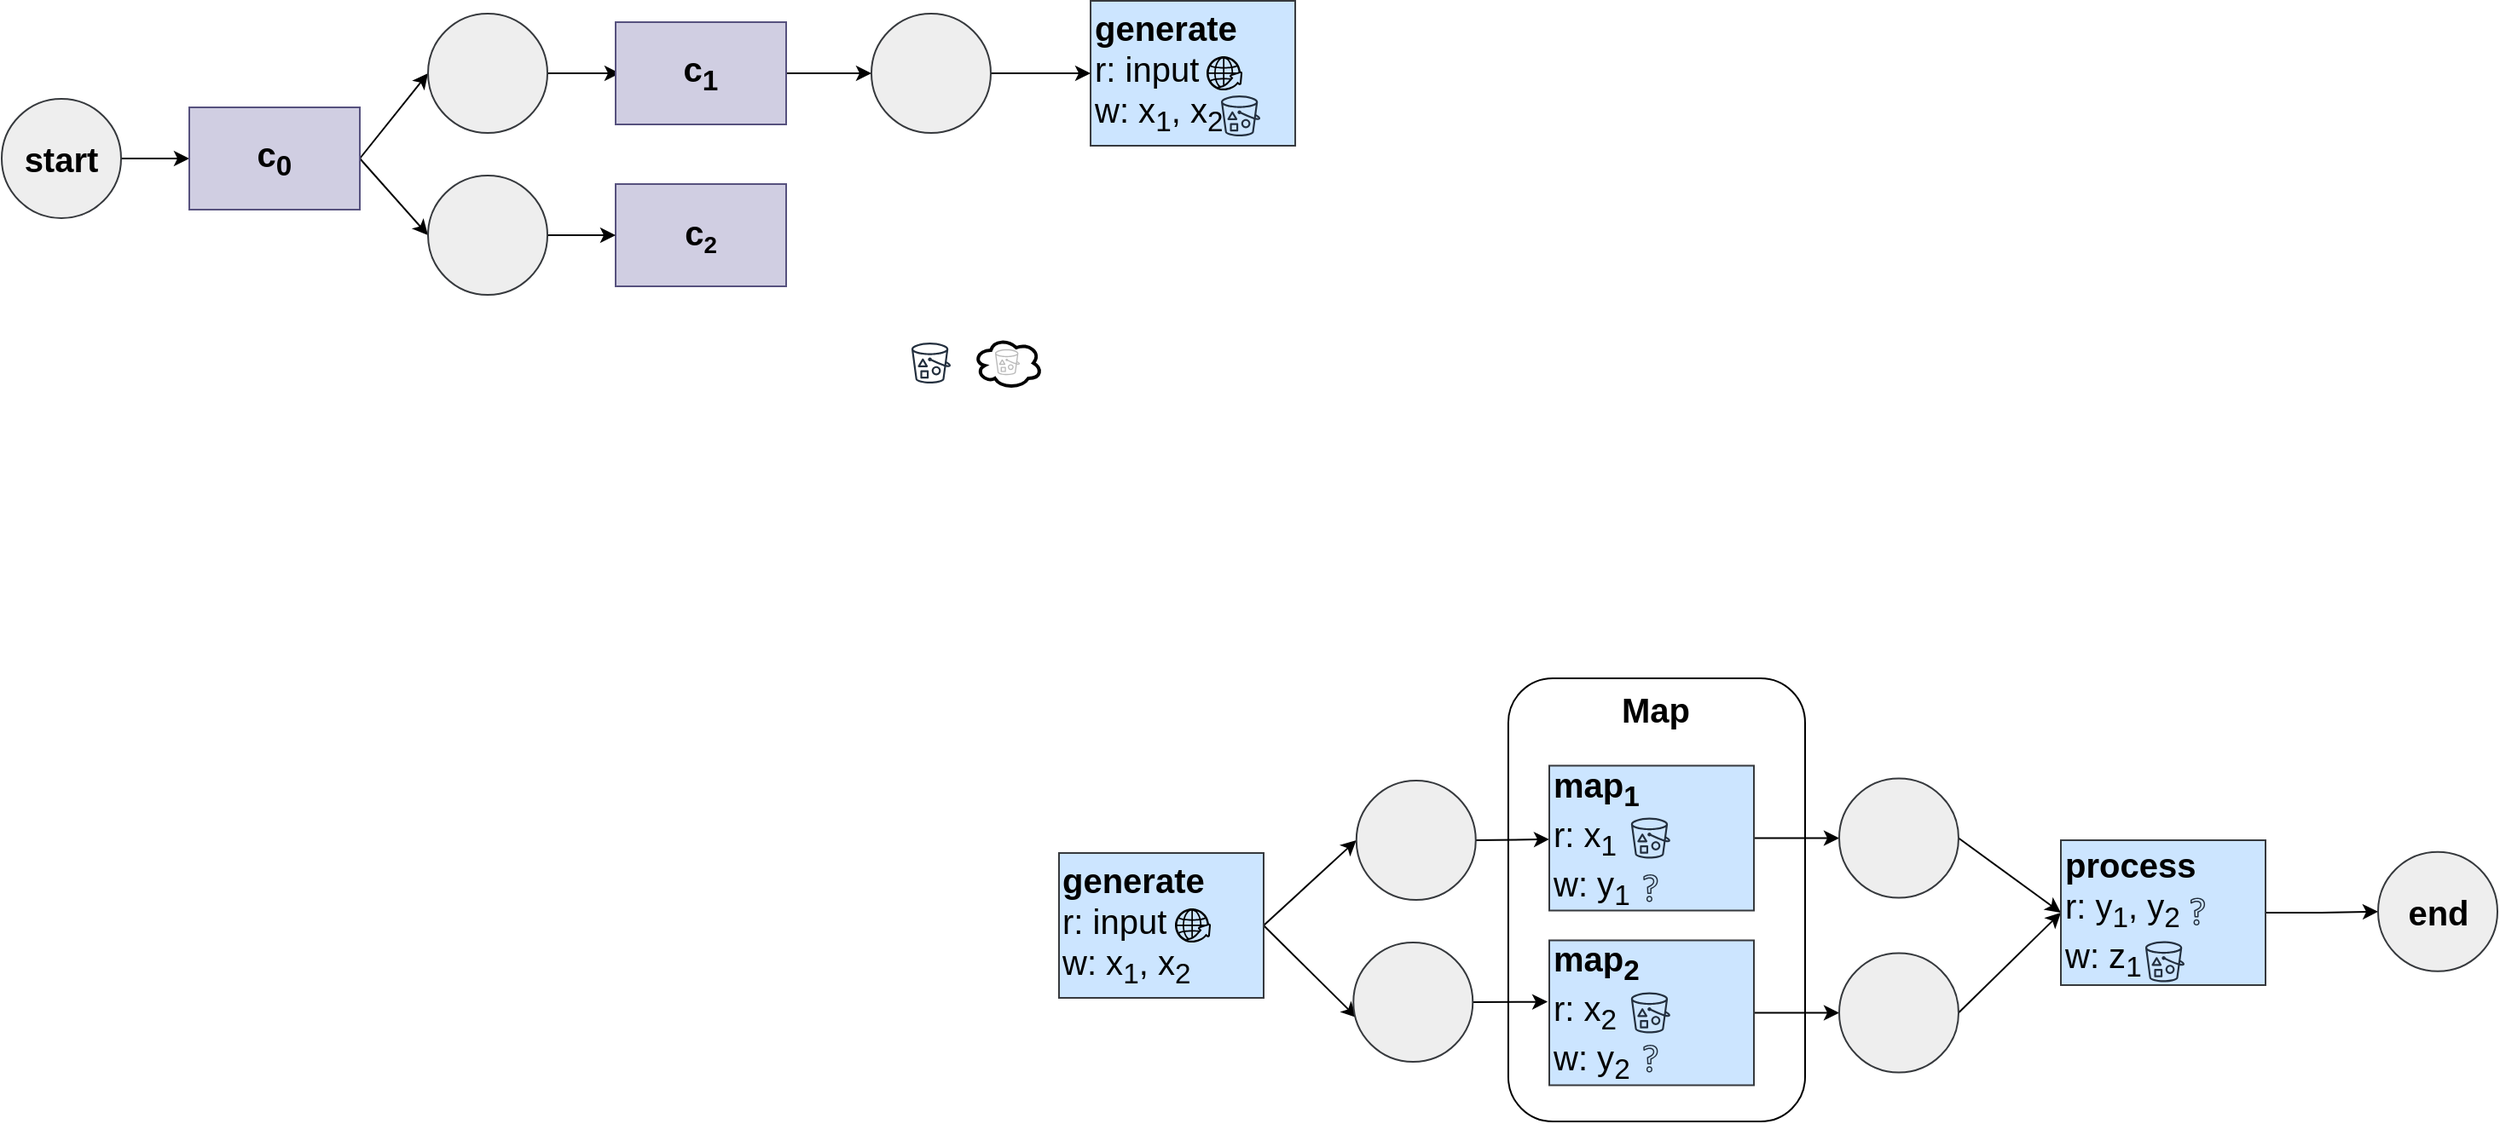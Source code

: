 <mxfile version="15.4.0" type="device"><diagram id="yiRDfCdH8cYX3cv1Tssn" name="Page-1"><mxGraphModel dx="2819" dy="1176" grid="1" gridSize="10" guides="1" tooltips="1" connect="1" arrows="1" fold="1" page="1" pageScale="1" pageWidth="827" pageHeight="1169" math="0" shadow="0"><root><mxCell id="0"/><mxCell id="1" parent="0"/><mxCell id="RQtrrZ3ROyKTZi_biovk-33" value="&lt;b&gt;Map&lt;/b&gt;" style="rounded=1;whiteSpace=wrap;html=1;fontSize=20;align=center;verticalAlign=top;" parent="1" vertex="1"><mxGeometry x="203.46" y="720" width="174.04" height="260" as="geometry"/></mxCell><mxCell id="RQtrrZ3ROyKTZi_biovk-3" style="edgeStyle=orthogonalEdgeStyle;rounded=0;orthogonalLoop=1;jettySize=auto;html=1;entryX=0;entryY=0.5;entryDx=0;entryDy=0;fontSize=20;" parent="1" source="RQtrrZ3ROyKTZi_biovk-1" target="RQtrrZ3ROyKTZi_biovk-2" edge="1"><mxGeometry relative="1" as="geometry"/></mxCell><mxCell id="RQtrrZ3ROyKTZi_biovk-1" value="start" style="ellipse;whiteSpace=wrap;html=1;aspect=fixed;fontSize=20;fontStyle=1;fillColor=#eeeeee;strokeColor=#36393d;" parent="1" vertex="1"><mxGeometry x="-680" y="380" width="70" height="70" as="geometry"/></mxCell><mxCell id="RQtrrZ3ROyKTZi_biovk-6" style="rounded=0;orthogonalLoop=1;jettySize=auto;html=1;entryX=0;entryY=0.5;entryDx=0;entryDy=0;fontSize=20;exitX=1;exitY=0.5;exitDx=0;exitDy=0;" parent="1" source="RQtrrZ3ROyKTZi_biovk-2" target="RQtrrZ3ROyKTZi_biovk-5" edge="1"><mxGeometry relative="1" as="geometry"/></mxCell><mxCell id="CbNxi4T1dEzjD8uQ3He0-6" style="edgeStyle=none;rounded=0;orthogonalLoop=1;jettySize=auto;html=1;exitX=1;exitY=0.5;exitDx=0;exitDy=0;entryX=0;entryY=0.5;entryDx=0;entryDy=0;" edge="1" parent="1" source="RQtrrZ3ROyKTZi_biovk-2" target="CbNxi4T1dEzjD8uQ3He0-5"><mxGeometry relative="1" as="geometry"/></mxCell><mxCell id="RQtrrZ3ROyKTZi_biovk-2" value="c&lt;sub&gt;0&lt;/sub&gt;" style="rounded=0;whiteSpace=wrap;html=1;fontSize=20;fillColor=#d0cee2;strokeColor=#56517e;fontStyle=1" parent="1" vertex="1"><mxGeometry x="-570" y="385" width="100" height="60" as="geometry"/></mxCell><mxCell id="RQtrrZ3ROyKTZi_biovk-8" style="edgeStyle=orthogonalEdgeStyle;rounded=0;orthogonalLoop=1;jettySize=auto;html=1;entryX=0;entryY=0.5;entryDx=0;entryDy=0;fontSize=20;" parent="1" source="RQtrrZ3ROyKTZi_biovk-5" edge="1"><mxGeometry relative="1" as="geometry"><mxPoint x="-317.5" y="365" as="targetPoint"/></mxGeometry></mxCell><mxCell id="RQtrrZ3ROyKTZi_biovk-5" value="" style="ellipse;whiteSpace=wrap;html=1;aspect=fixed;fontSize=20;fontStyle=1;fillColor=#eeeeee;strokeColor=#36393d;" parent="1" vertex="1"><mxGeometry x="-430.0" y="330" width="70" height="70" as="geometry"/></mxCell><mxCell id="RQtrrZ3ROyKTZi_biovk-11" style="rounded=0;orthogonalLoop=1;jettySize=auto;html=1;entryX=0;entryY=0.5;entryDx=0;entryDy=0;fontSize=20;exitX=1;exitY=0.5;exitDx=0;exitDy=0;" parent="1" target="RQtrrZ3ROyKTZi_biovk-10" edge="1"><mxGeometry relative="1" as="geometry"><mxPoint x="60" y="865" as="sourcePoint"/></mxGeometry></mxCell><mxCell id="RQtrrZ3ROyKTZi_biovk-16" style="edgeStyle=none;rounded=0;orthogonalLoop=1;jettySize=auto;html=1;exitX=1;exitY=0.5;exitDx=0;exitDy=0;entryX=0.027;entryY=0.629;entryDx=0;entryDy=0;entryPerimeter=0;fontSize=20;" parent="1" target="RQtrrZ3ROyKTZi_biovk-15" edge="1"><mxGeometry relative="1" as="geometry"><mxPoint x="60" y="865" as="sourcePoint"/></mxGeometry></mxCell><mxCell id="RQtrrZ3ROyKTZi_biovk-18" style="edgeStyle=none;rounded=0;orthogonalLoop=1;jettySize=auto;html=1;exitX=1;exitY=0.5;exitDx=0;exitDy=0;fontSize=20;" parent="1" source="RQtrrZ3ROyKTZi_biovk-10" target="RQtrrZ3ROyKTZi_biovk-14" edge="1"><mxGeometry relative="1" as="geometry"/></mxCell><mxCell id="RQtrrZ3ROyKTZi_biovk-10" value="" style="ellipse;whiteSpace=wrap;html=1;aspect=fixed;fontSize=20;fontStyle=1;fillColor=#eeeeee;strokeColor=#36393d;" parent="1" vertex="1"><mxGeometry x="114.39" y="780" width="70" height="70" as="geometry"/></mxCell><mxCell id="RQtrrZ3ROyKTZi_biovk-21" style="edgeStyle=none;rounded=0;orthogonalLoop=1;jettySize=auto;html=1;exitX=1;exitY=0.5;exitDx=0;exitDy=0;entryX=0;entryY=0.5;entryDx=0;entryDy=0;fontSize=20;" parent="1" source="RQtrrZ3ROyKTZi_biovk-14" target="RQtrrZ3ROyKTZi_biovk-20" edge="1"><mxGeometry relative="1" as="geometry"/></mxCell><mxCell id="RQtrrZ3ROyKTZi_biovk-14" value="&lt;b&gt;map&lt;sub&gt;1&lt;/sub&gt;&lt;br&gt;&lt;/b&gt;r: x&lt;sub&gt;1&lt;/sub&gt;&lt;br&gt;w: y&lt;sub&gt;1&lt;/sub&gt;" style="rounded=0;whiteSpace=wrap;html=1;fontSize=20;align=left;fillColor=#cce5ff;strokeColor=#36393d;" parent="1" vertex="1"><mxGeometry x="227.5" y="771.25" width="120" height="85" as="geometry"/></mxCell><mxCell id="RQtrrZ3ROyKTZi_biovk-19" style="edgeStyle=none;rounded=0;orthogonalLoop=1;jettySize=auto;html=1;exitX=1;exitY=0.5;exitDx=0;exitDy=0;entryX=-0.008;entryY=0.424;entryDx=0;entryDy=0;entryPerimeter=0;fontSize=20;" parent="1" source="RQtrrZ3ROyKTZi_biovk-15" target="RQtrrZ3ROyKTZi_biovk-17" edge="1"><mxGeometry relative="1" as="geometry"/></mxCell><mxCell id="RQtrrZ3ROyKTZi_biovk-15" value="" style="ellipse;whiteSpace=wrap;html=1;aspect=fixed;fontSize=20;fontStyle=1;fillColor=#eeeeee;strokeColor=#36393d;" parent="1" vertex="1"><mxGeometry x="112.64" y="875" width="70" height="70" as="geometry"/></mxCell><mxCell id="RQtrrZ3ROyKTZi_biovk-23" style="edgeStyle=none;rounded=0;orthogonalLoop=1;jettySize=auto;html=1;exitX=1;exitY=0.5;exitDx=0;exitDy=0;entryX=0;entryY=0.5;entryDx=0;entryDy=0;fontSize=20;" parent="1" source="RQtrrZ3ROyKTZi_biovk-17" target="RQtrrZ3ROyKTZi_biovk-22" edge="1"><mxGeometry relative="1" as="geometry"/></mxCell><mxCell id="RQtrrZ3ROyKTZi_biovk-17" value="&lt;b&gt;map&lt;sub&gt;2&lt;/sub&gt;&lt;/b&gt;&lt;br&gt;r: x&lt;sub&gt;2&lt;/sub&gt;&lt;br&gt;w: y&lt;sub&gt;2&lt;/sub&gt;" style="rounded=0;whiteSpace=wrap;html=1;fontSize=20;align=left;fillColor=#cce5ff;strokeColor=#36393d;" parent="1" vertex="1"><mxGeometry x="227.5" y="873.75" width="120" height="85" as="geometry"/></mxCell><mxCell id="RQtrrZ3ROyKTZi_biovk-29" style="edgeStyle=none;rounded=0;orthogonalLoop=1;jettySize=auto;html=1;exitX=1;exitY=0.5;exitDx=0;exitDy=0;entryX=0;entryY=0.5;entryDx=0;entryDy=0;fontSize=20;" parent="1" source="RQtrrZ3ROyKTZi_biovk-20" target="RQtrrZ3ROyKTZi_biovk-24" edge="1"><mxGeometry relative="1" as="geometry"/></mxCell><mxCell id="RQtrrZ3ROyKTZi_biovk-20" value="" style="ellipse;whiteSpace=wrap;html=1;aspect=fixed;fontSize=20;fontStyle=1;fillColor=#eeeeee;strokeColor=#36393d;" parent="1" vertex="1"><mxGeometry x="397.5" y="778.75" width="70" height="70" as="geometry"/></mxCell><mxCell id="RQtrrZ3ROyKTZi_biovk-30" style="edgeStyle=none;rounded=0;orthogonalLoop=1;jettySize=auto;html=1;exitX=1;exitY=0.5;exitDx=0;exitDy=0;fontSize=20;entryX=0;entryY=0.5;entryDx=0;entryDy=0;" parent="1" source="RQtrrZ3ROyKTZi_biovk-22" target="RQtrrZ3ROyKTZi_biovk-24" edge="1"><mxGeometry relative="1" as="geometry"><mxPoint x="547.5" y="860" as="targetPoint"/></mxGeometry></mxCell><mxCell id="RQtrrZ3ROyKTZi_biovk-22" value="" style="ellipse;whiteSpace=wrap;html=1;aspect=fixed;fontSize=20;fontStyle=1;fillColor=#eeeeee;strokeColor=#36393d;" parent="1" vertex="1"><mxGeometry x="397.5" y="881.25" width="70" height="70" as="geometry"/></mxCell><mxCell id="XuiCxOrEiAkXEOWXw-MB-2" style="edgeStyle=orthogonalEdgeStyle;rounded=0;orthogonalLoop=1;jettySize=auto;html=1;entryX=0;entryY=0.5;entryDx=0;entryDy=0;" parent="1" source="RQtrrZ3ROyKTZi_biovk-24" target="XuiCxOrEiAkXEOWXw-MB-1" edge="1"><mxGeometry relative="1" as="geometry"/></mxCell><mxCell id="RQtrrZ3ROyKTZi_biovk-24" value="&lt;b&gt;process&lt;/b&gt;&lt;br&gt;r: y&lt;sub&gt;1&lt;/sub&gt;, y&lt;sub&gt;2&lt;/sub&gt;&lt;br&gt;w: z&lt;sub&gt;1&lt;/sub&gt;" style="rounded=0;whiteSpace=wrap;html=1;fontSize=20;align=left;fillColor=#cce5ff;strokeColor=#36393d;" parent="1" vertex="1"><mxGeometry x="527.5" y="815" width="120" height="85" as="geometry"/></mxCell><mxCell id="RQtrrZ3ROyKTZi_biovk-25" value="" style="sketch=0;outlineConnect=0;fontColor=#232F3E;gradientColor=none;fillColor=#232F3E;strokeColor=none;dashed=0;verticalLabelPosition=bottom;verticalAlign=top;align=center;html=1;fontSize=12;fontStyle=0;aspect=fixed;pointerEvents=1;shape=mxgraph.aws4.question;" parent="1" vertex="1"><mxGeometry x="282.66" y="835" width="8.54" height="16.25" as="geometry"/></mxCell><mxCell id="RQtrrZ3ROyKTZi_biovk-26" value="" style="sketch=0;outlineConnect=0;fontColor=#232F3E;gradientColor=none;fillColor=#232F3E;strokeColor=none;dashed=0;verticalLabelPosition=bottom;verticalAlign=top;align=center;html=1;fontSize=12;fontStyle=0;aspect=fixed;pointerEvents=1;shape=mxgraph.aws4.question;" parent="1" vertex="1"><mxGeometry x="282.66" y="935" width="8.54" height="16.25" as="geometry"/></mxCell><mxCell id="RQtrrZ3ROyKTZi_biovk-27" value="" style="sketch=0;outlineConnect=0;fontColor=#232F3E;gradientColor=none;strokeColor=#232F3E;fillColor=none;dashed=0;verticalLabelPosition=bottom;verticalAlign=top;align=center;html=1;fontSize=12;fontStyle=0;aspect=fixed;shape=mxgraph.aws4.resourceIcon;resIcon=mxgraph.aws4.bucket_with_objects;" parent="1" vertex="1"><mxGeometry x="271.93" y="798.75" width="30" height="30" as="geometry"/></mxCell><mxCell id="RQtrrZ3ROyKTZi_biovk-28" value="" style="sketch=0;outlineConnect=0;fontColor=#232F3E;gradientColor=none;strokeColor=#232F3E;fillColor=none;dashed=0;verticalLabelPosition=bottom;verticalAlign=top;align=center;html=1;fontSize=12;fontStyle=0;aspect=fixed;shape=mxgraph.aws4.resourceIcon;resIcon=mxgraph.aws4.bucket_with_objects;" parent="1" vertex="1"><mxGeometry x="271.93" y="901.25" width="30" height="30" as="geometry"/></mxCell><mxCell id="RQtrrZ3ROyKTZi_biovk-31" value="" style="sketch=0;outlineConnect=0;fontColor=#232F3E;gradientColor=none;fillColor=#232F3E;strokeColor=none;dashed=0;verticalLabelPosition=bottom;verticalAlign=top;align=center;html=1;fontSize=12;fontStyle=0;aspect=fixed;pointerEvents=1;shape=mxgraph.aws4.question;" parent="1" vertex="1"><mxGeometry x="603.5" y="848.75" width="8.54" height="16.25" as="geometry"/></mxCell><mxCell id="RQtrrZ3ROyKTZi_biovk-32" value="" style="sketch=0;outlineConnect=0;fontColor=#232F3E;gradientColor=none;strokeColor=#232F3E;fillColor=none;dashed=0;verticalLabelPosition=bottom;verticalAlign=top;align=center;html=1;fontSize=12;fontStyle=0;aspect=fixed;shape=mxgraph.aws4.resourceIcon;resIcon=mxgraph.aws4.bucket_with_objects;" parent="1" vertex="1"><mxGeometry x="573.5" y="871.25" width="30" height="30" as="geometry"/></mxCell><mxCell id="XuiCxOrEiAkXEOWXw-MB-1" value="end" style="ellipse;whiteSpace=wrap;html=1;aspect=fixed;fontSize=20;fontStyle=1;fillColor=#eeeeee;strokeColor=#36393d;" parent="1" vertex="1"><mxGeometry x="713.5" y="821.87" width="70" height="70" as="geometry"/></mxCell><mxCell id="CbNxi4T1dEzjD8uQ3He0-1" value="&lt;b&gt;generate&lt;/b&gt;&lt;br&gt;r: input&lt;br&gt;w: x&lt;sub&gt;1&lt;/sub&gt;, x&lt;sub&gt;2&lt;/sub&gt;" style="rounded=0;whiteSpace=wrap;html=1;fontSize=20;align=left;fillColor=#cce5ff;strokeColor=#36393d;" vertex="1" parent="1"><mxGeometry x="-60" y="822.5" width="120" height="85" as="geometry"/></mxCell><mxCell id="RQtrrZ3ROyKTZi_biovk-9" value="" style="sketch=0;html=1;aspect=fixed;strokeColor=none;shadow=0;align=center;verticalAlign=top;fillColor=#000000;shape=mxgraph.gcp2.globe_world" parent="1" vertex="1"><mxGeometry x="8" y="855" width="21.05" height="20" as="geometry"/></mxCell><mxCell id="RQtrrZ3ROyKTZi_biovk-12" value="" style="sketch=0;outlineConnect=0;fontColor=#232F3E;gradientColor=none;strokeColor=#232F3E;fillColor=none;dashed=0;verticalLabelPosition=bottom;verticalAlign=top;align=center;html=1;fontSize=12;fontStyle=0;aspect=fixed;shape=mxgraph.aws4.resourceIcon;resIcon=mxgraph.aws4.bucket_with_objects;" parent="1" vertex="1"><mxGeometry x="-150" y="520" width="30" height="30" as="geometry"/></mxCell><mxCell id="CbNxi4T1dEzjD8uQ3He0-12" style="edgeStyle=none;rounded=0;orthogonalLoop=1;jettySize=auto;html=1;exitX=1;exitY=0.5;exitDx=0;exitDy=0;entryX=0;entryY=0.5;entryDx=0;entryDy=0;" edge="1" parent="1" source="CbNxi4T1dEzjD8uQ3He0-3" target="CbNxi4T1dEzjD8uQ3He0-11"><mxGeometry relative="1" as="geometry"/></mxCell><mxCell id="CbNxi4T1dEzjD8uQ3He0-3" value="c&lt;sub&gt;1&lt;/sub&gt;" style="rounded=0;whiteSpace=wrap;html=1;fontSize=20;fillColor=#d0cee2;strokeColor=#56517e;fontStyle=1" vertex="1" parent="1"><mxGeometry x="-320" y="335" width="100" height="60" as="geometry"/></mxCell><mxCell id="CbNxi4T1dEzjD8uQ3He0-4" value="c&lt;span style=&quot;font-size: 16.667px&quot;&gt;&lt;sub&gt;2&lt;/sub&gt;&lt;/span&gt;" style="rounded=0;whiteSpace=wrap;html=1;fontSize=20;fillColor=#d0cee2;strokeColor=#56517e;fontStyle=1" vertex="1" parent="1"><mxGeometry x="-320" y="430" width="100" height="60" as="geometry"/></mxCell><mxCell id="CbNxi4T1dEzjD8uQ3He0-7" style="edgeStyle=none;rounded=0;orthogonalLoop=1;jettySize=auto;html=1;exitX=1;exitY=0.5;exitDx=0;exitDy=0;entryX=0;entryY=0.5;entryDx=0;entryDy=0;" edge="1" parent="1" source="CbNxi4T1dEzjD8uQ3He0-5" target="CbNxi4T1dEzjD8uQ3He0-4"><mxGeometry relative="1" as="geometry"/></mxCell><mxCell id="CbNxi4T1dEzjD8uQ3He0-5" value="" style="ellipse;whiteSpace=wrap;html=1;aspect=fixed;fontSize=20;fontStyle=1;fillColor=#eeeeee;strokeColor=#36393d;" vertex="1" parent="1"><mxGeometry x="-430.0" y="425" width="70" height="70" as="geometry"/></mxCell><mxCell id="CbNxi4T1dEzjD8uQ3He0-8" value="&lt;b&gt;generate&lt;/b&gt;&lt;br&gt;r: input&lt;br&gt;w: x&lt;sub&gt;1&lt;/sub&gt;, x&lt;sub&gt;2&lt;/sub&gt;" style="rounded=0;whiteSpace=wrap;html=1;fontSize=20;align=left;fillColor=#cce5ff;strokeColor=#36393d;" vertex="1" parent="1"><mxGeometry x="-41.48" y="322.5" width="120" height="85" as="geometry"/></mxCell><mxCell id="CbNxi4T1dEzjD8uQ3He0-9" value="" style="sketch=0;html=1;aspect=fixed;strokeColor=none;shadow=0;align=center;verticalAlign=top;fillColor=#000000;shape=mxgraph.gcp2.globe_world" vertex="1" parent="1"><mxGeometry x="26.52" y="355" width="21.05" height="20" as="geometry"/></mxCell><mxCell id="CbNxi4T1dEzjD8uQ3He0-10" value="" style="sketch=0;outlineConnect=0;fontColor=#232F3E;gradientColor=none;strokeColor=#232F3E;fillColor=none;dashed=0;verticalLabelPosition=bottom;verticalAlign=top;align=center;html=1;fontSize=12;fontStyle=0;aspect=fixed;shape=mxgraph.aws4.resourceIcon;resIcon=mxgraph.aws4.bucket_with_objects;" vertex="1" parent="1"><mxGeometry x="31.52" y="375" width="30" height="30" as="geometry"/></mxCell><mxCell id="CbNxi4T1dEzjD8uQ3He0-13" style="edgeStyle=none;rounded=0;orthogonalLoop=1;jettySize=auto;html=1;exitX=1;exitY=0.5;exitDx=0;exitDy=0;entryX=0;entryY=0.5;entryDx=0;entryDy=0;" edge="1" parent="1" source="CbNxi4T1dEzjD8uQ3He0-11" target="CbNxi4T1dEzjD8uQ3He0-8"><mxGeometry relative="1" as="geometry"/></mxCell><mxCell id="CbNxi4T1dEzjD8uQ3He0-11" value="" style="ellipse;whiteSpace=wrap;html=1;aspect=fixed;fontSize=20;fontStyle=1;fillColor=#eeeeee;strokeColor=#36393d;" vertex="1" parent="1"><mxGeometry x="-170.0" y="330" width="70" height="70" as="geometry"/></mxCell><mxCell id="CbNxi4T1dEzjD8uQ3He0-16" value="" style="group" vertex="1" connectable="0" parent="1"><mxGeometry x="-110" y="520" width="40" height="30" as="geometry"/></mxCell><mxCell id="CbNxi4T1dEzjD8uQ3He0-14" value="" style="ellipse;shape=cloud;whiteSpace=wrap;html=1;strokeWidth=2;" vertex="1" parent="CbNxi4T1dEzjD8uQ3He0-16"><mxGeometry width="40" height="30" as="geometry"/></mxCell><mxCell id="CbNxi4T1dEzjD8uQ3He0-15" value="" style="sketch=0;outlineConnect=0;fontColor=#232F3E;gradientColor=none;fillColor=#BABABA;strokeColor=none;dashed=0;verticalLabelPosition=bottom;verticalAlign=top;align=center;html=1;fontSize=12;fontStyle=0;aspect=fixed;pointerEvents=1;shape=mxgraph.aws4.bucket_with_objects;" vertex="1" parent="CbNxi4T1dEzjD8uQ3He0-16"><mxGeometry x="12.472" y="6.923" width="14.616" height="15.2" as="geometry"/></mxCell></root></mxGraphModel></diagram></mxfile>
